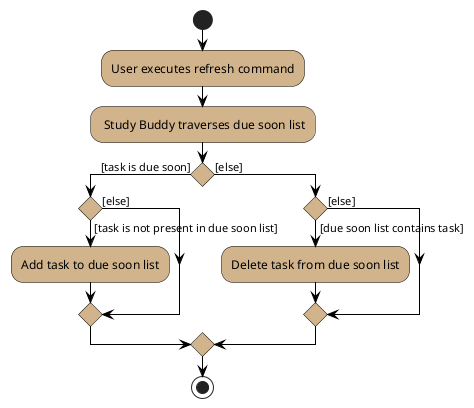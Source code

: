 @startuml
start

skinparam ActivityBackgroundColor #tan
skinparam ActivityBorderColor #black
skinparam activityDiamondBorderColor #black
skinparam activityDiamondBackgroundColor #tan
skinparam arrowColor #black

:User executes refresh command;

'Since the beta syntax does not support placing the condition outside the
'diamond we place it as the true branch instead.
: Study Buddy traverses due soon list;

if () then ([task is due soon])
    if () then ([task is not present in due soon list])
        :Add task to due soon list;
    else ([else])
    endif
else ([else])
    if () then ([due soon list contains task])
        :Delete task from due soon list;
    else ([else])
    endif;
endif;
stop
@enduml
